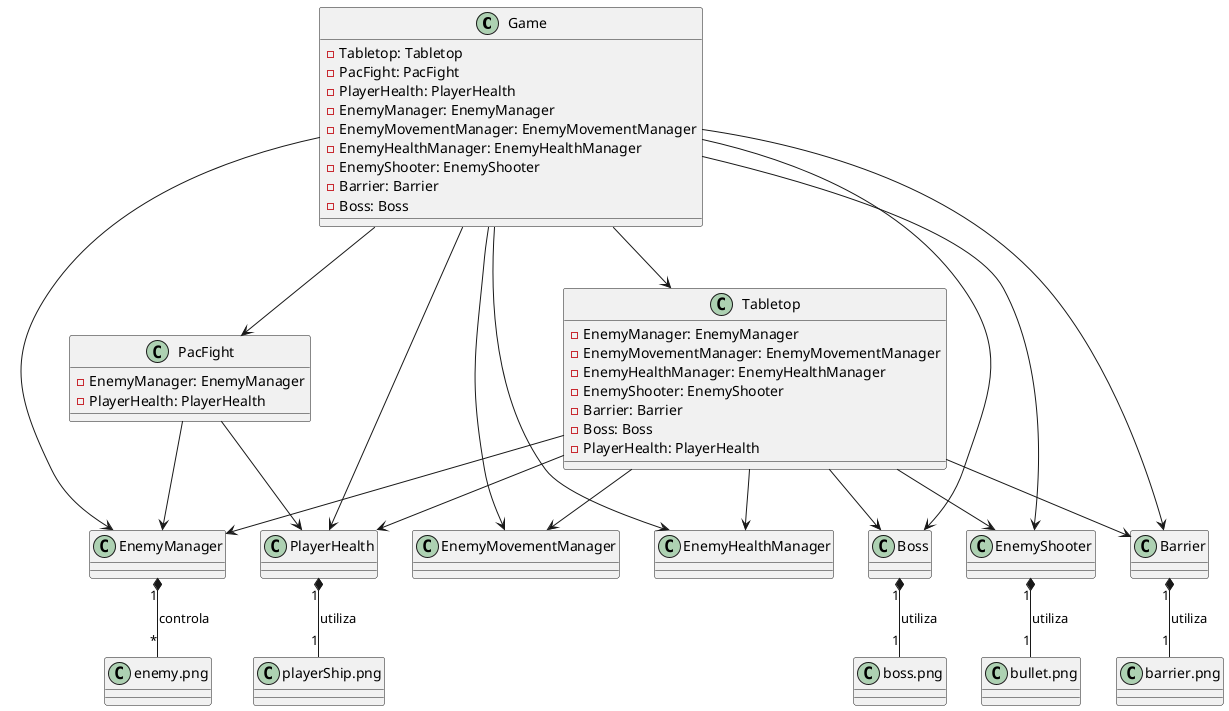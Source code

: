 @startuml SpaceInvaders

class Game {
    - Tabletop: Tabletop
    - PacFight: PacFight
    - PlayerHealth: PlayerHealth
    - EnemyManager: EnemyManager
    - EnemyMovementManager: EnemyMovementManager
    - EnemyHealthManager: EnemyHealthManager
    - EnemyShooter: EnemyShooter
    - Barrier: Barrier
    - Boss: Boss
}

class Tabletop {
    - EnemyManager: EnemyManager
    - EnemyMovementManager: EnemyMovementManager
    - EnemyHealthManager: EnemyHealthManager
    - EnemyShooter: EnemyShooter
    - Barrier: Barrier
    - Boss: Boss
    - PlayerHealth: PlayerHealth
}

class PacFight {
    - EnemyManager: EnemyManager
    - PlayerHealth: PlayerHealth
}

class EnemyManager
class EnemyMovementManager
class EnemyHealthManager
class EnemyShooter
class Barrier
class Boss
class PlayerHealth

class PlayerShipPng as "playerShip.png"
class EnemyPng as "enemy.png"
class BossPng as "boss.png"
class BarrierPng as "barrier.png"
class BulletPng as "bullet.png"

Game --> Tabletop
Game --> PacFight
Game --> PlayerHealth
Game --> EnemyManager
Game --> EnemyMovementManager
Game --> EnemyHealthManager
Game --> EnemyShooter
Game --> Barrier
Game --> Boss

Tabletop --> EnemyManager
Tabletop --> EnemyMovementManager
Tabletop --> EnemyHealthManager
Tabletop --> EnemyShooter
Tabletop --> Barrier
Tabletop --> Boss
Tabletop --> PlayerHealth

PacFight --> EnemyManager
PacFight --> PlayerHealth

PlayerHealth "1" *-- "1" PlayerShipPng : utiliza
EnemyManager "1" *-- "*" EnemyPng : controla
Boss "1" *-- "1" BossPng : utiliza
Barrier "1" *-- "1" BarrierPng : utiliza
EnemyShooter "1" *-- "1" BulletPng : utiliza

@enduml